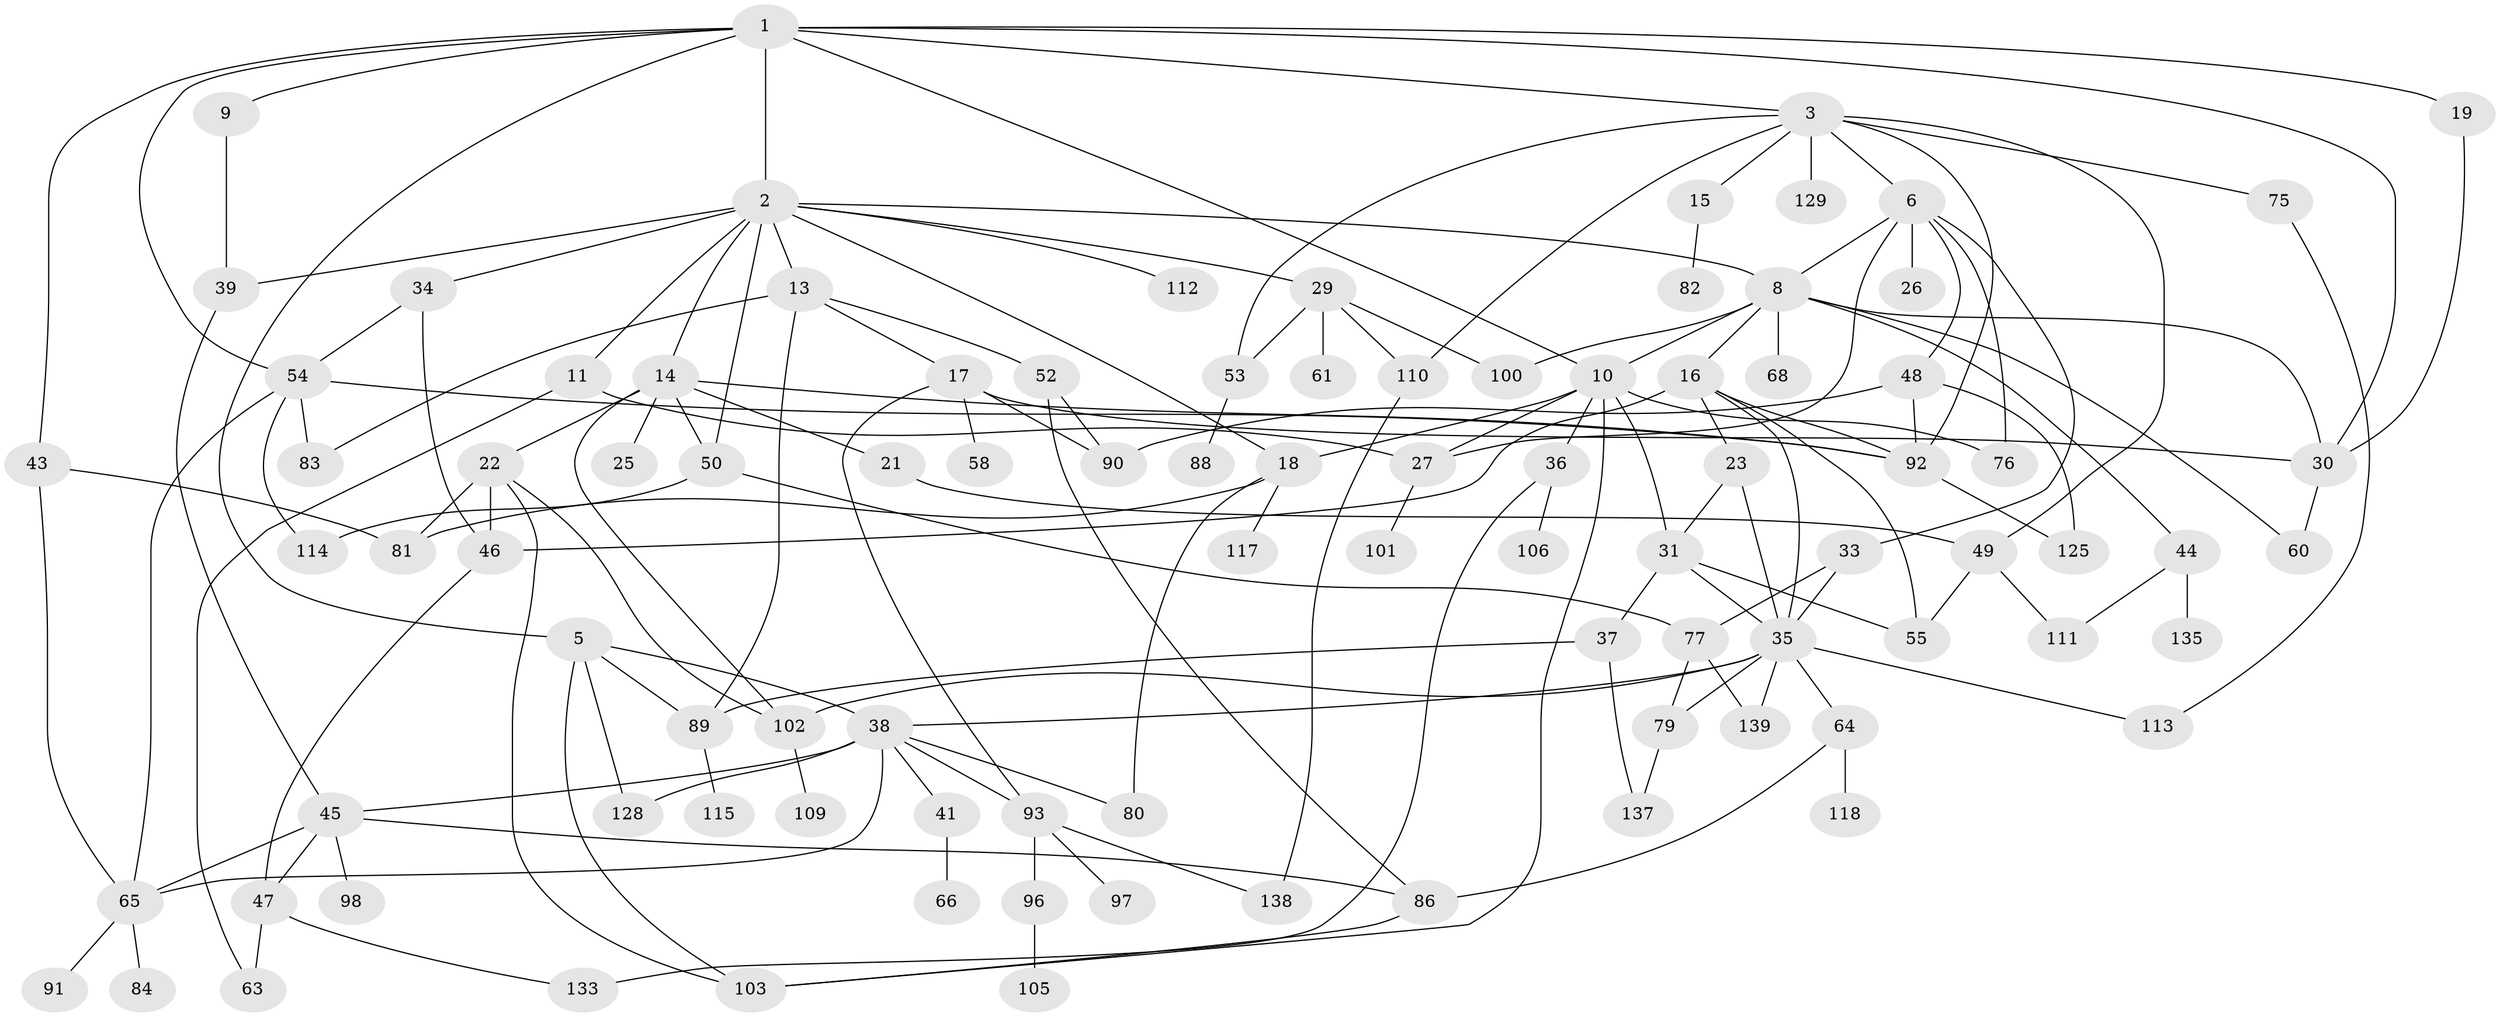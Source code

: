 // original degree distribution, {10: 0.007194244604316547, 7: 0.007194244604316547, 5: 0.10071942446043165, 6: 0.02877697841726619, 4: 0.1079136690647482, 9: 0.007194244604316547, 2: 0.28776978417266186, 8: 0.02158273381294964, 1: 0.19424460431654678, 3: 0.23741007194244604}
// Generated by graph-tools (version 1.1) at 2025/41/03/06/25 10:41:28]
// undirected, 95 vertices, 157 edges
graph export_dot {
graph [start="1"]
  node [color=gray90,style=filled];
  1 [super="+73"];
  2 [super="+12"];
  3 [super="+4"];
  5;
  6 [super="+7"];
  8 [super="+62"];
  9;
  10 [super="+42"];
  11 [super="+24"];
  13 [super="+123"];
  14 [super="+99"];
  15;
  16 [super="+119"];
  17 [super="+71"];
  18 [super="+87"];
  19 [super="+20"];
  21;
  22 [super="+130"];
  23 [super="+28"];
  25;
  26;
  27 [super="+78"];
  29 [super="+67"];
  30 [super="+32"];
  31 [super="+72"];
  33 [super="+104"];
  34;
  35 [super="+59"];
  36 [super="+134"];
  37;
  38 [super="+40"];
  39;
  41;
  43;
  44 [super="+126"];
  45 [super="+56"];
  46 [super="+116"];
  47 [super="+122"];
  48 [super="+51"];
  49 [super="+69"];
  50 [super="+57"];
  52 [super="+85"];
  53;
  54 [super="+127"];
  55;
  58;
  60;
  61;
  63 [super="+74"];
  64;
  65 [super="+70"];
  66;
  68;
  75;
  76;
  77 [super="+131"];
  79;
  80;
  81;
  82;
  83;
  84;
  86;
  88 [super="+94"];
  89;
  90 [super="+124"];
  91;
  92 [super="+121"];
  93 [super="+95"];
  96;
  97;
  98 [super="+107"];
  100;
  101 [super="+132"];
  102 [super="+108"];
  103 [super="+120"];
  105;
  106;
  109;
  110;
  111;
  112;
  113;
  114;
  115;
  117;
  118;
  125;
  128 [super="+136"];
  129;
  133;
  135;
  137;
  138;
  139;
  1 -- 2;
  1 -- 3;
  1 -- 5;
  1 -- 9;
  1 -- 19;
  1 -- 43;
  1 -- 54;
  1 -- 10;
  1 -- 30;
  2 -- 11;
  2 -- 13;
  2 -- 14;
  2 -- 29;
  2 -- 112;
  2 -- 34;
  2 -- 39;
  2 -- 8;
  2 -- 50;
  2 -- 18;
  3 -- 15;
  3 -- 92;
  3 -- 110;
  3 -- 129;
  3 -- 49;
  3 -- 53;
  3 -- 6;
  3 -- 75;
  5 -- 38;
  5 -- 128;
  5 -- 89;
  5 -- 103;
  6 -- 8;
  6 -- 26;
  6 -- 27;
  6 -- 48;
  6 -- 33;
  6 -- 76;
  8 -- 10 [weight=2];
  8 -- 16;
  8 -- 44;
  8 -- 68;
  8 -- 100;
  8 -- 60;
  8 -- 30;
  9 -- 39;
  10 -- 18;
  10 -- 31;
  10 -- 36;
  10 -- 76;
  10 -- 103;
  10 -- 27;
  11 -- 63;
  11 -- 27;
  13 -- 17;
  13 -- 52;
  13 -- 83;
  13 -- 89;
  14 -- 21;
  14 -- 22;
  14 -- 25;
  14 -- 50;
  14 -- 102;
  14 -- 92 [weight=2];
  15 -- 82;
  16 -- 23;
  16 -- 46;
  16 -- 35;
  16 -- 92;
  16 -- 55;
  17 -- 58;
  17 -- 93;
  17 -- 90;
  17 -- 30;
  18 -- 81;
  18 -- 117;
  18 -- 80;
  19 -- 30;
  21 -- 49;
  22 -- 103;
  22 -- 81;
  22 -- 46;
  22 -- 102;
  23 -- 35;
  23 -- 31;
  27 -- 101;
  29 -- 61;
  29 -- 100;
  29 -- 53;
  29 -- 110;
  30 -- 60;
  31 -- 37;
  31 -- 55;
  31 -- 35;
  33 -- 35;
  33 -- 77;
  34 -- 46;
  34 -- 54;
  35 -- 64 [weight=2];
  35 -- 113;
  35 -- 38;
  35 -- 139;
  35 -- 79;
  35 -- 102;
  36 -- 106;
  36 -- 133;
  37 -- 89;
  37 -- 137;
  38 -- 45;
  38 -- 80;
  38 -- 41;
  38 -- 93;
  38 -- 65;
  38 -- 128;
  39 -- 45;
  41 -- 66;
  43 -- 81;
  43 -- 65;
  44 -- 135;
  44 -- 111;
  45 -- 86;
  45 -- 65;
  45 -- 98;
  45 -- 47;
  46 -- 47;
  47 -- 63;
  47 -- 133;
  48 -- 92 [weight=2];
  48 -- 90;
  48 -- 125;
  49 -- 111;
  49 -- 55;
  50 -- 77;
  50 -- 114;
  52 -- 90;
  52 -- 86;
  53 -- 88;
  54 -- 92;
  54 -- 65;
  54 -- 114;
  54 -- 83;
  64 -- 86;
  64 -- 118;
  65 -- 84;
  65 -- 91;
  75 -- 113;
  77 -- 79;
  77 -- 139;
  79 -- 137;
  86 -- 103;
  89 -- 115;
  92 -- 125;
  93 -- 97;
  93 -- 138;
  93 -- 96;
  96 -- 105;
  102 -- 109;
  110 -- 138;
}
